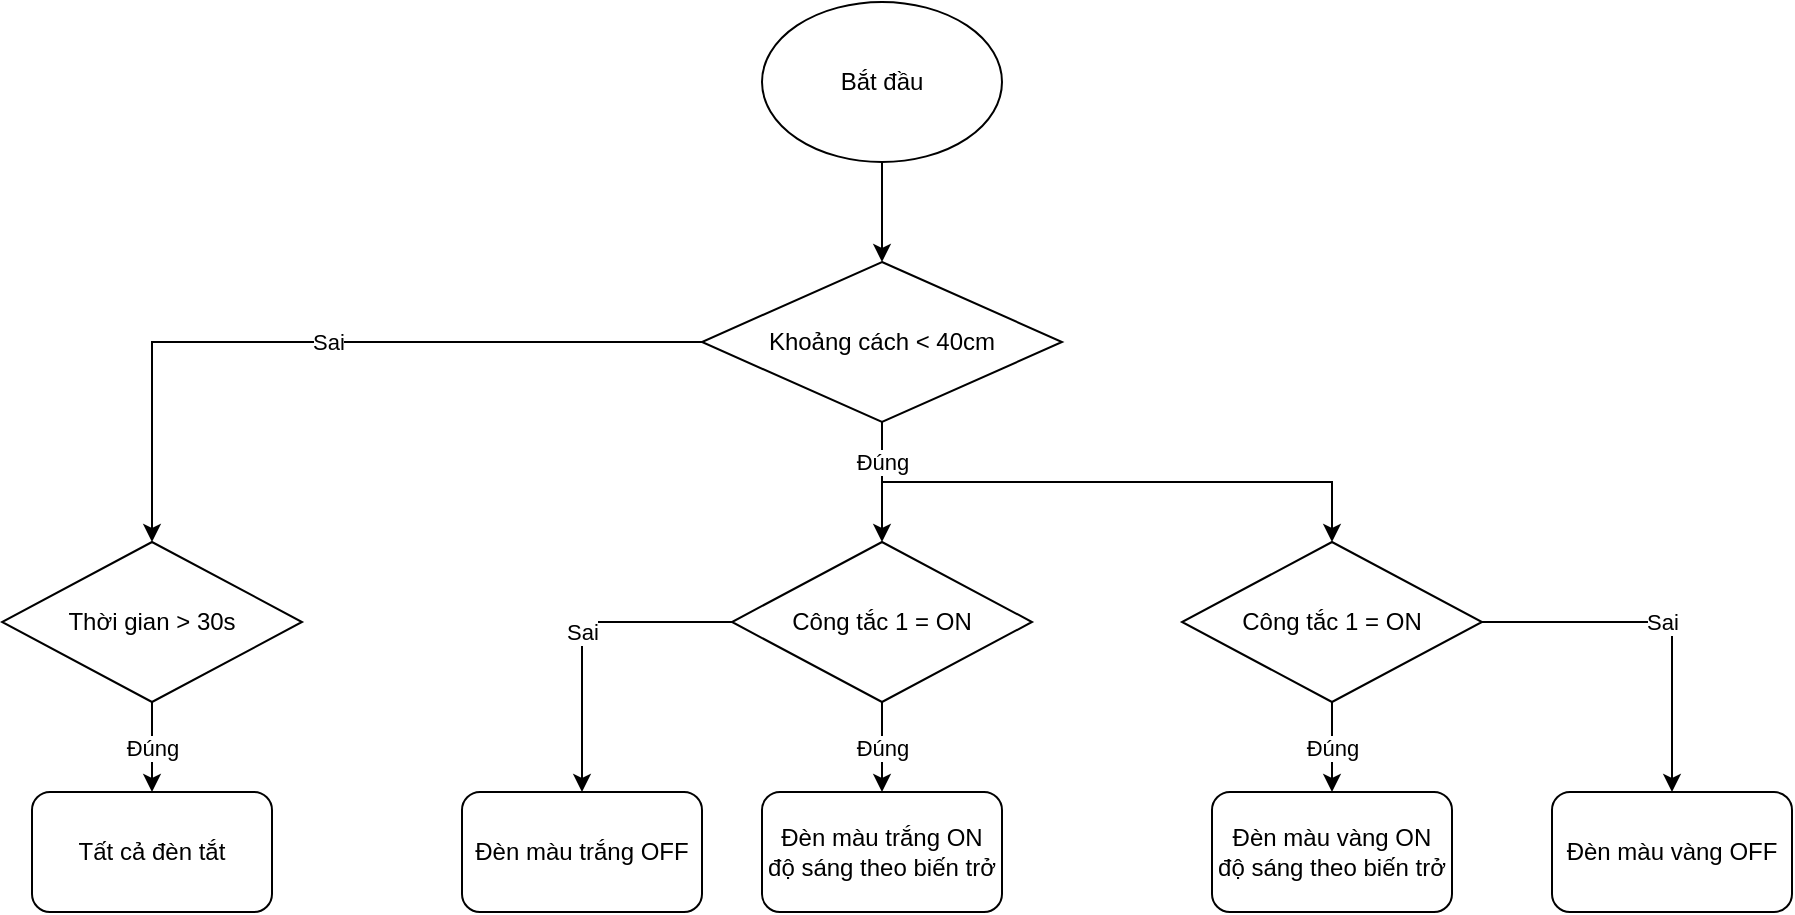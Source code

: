 <mxfile version="20.4.0" type="device"><diagram id="C5RBs43oDa-KdzZeNtuy" name="Page-1"><mxGraphModel dx="1347" dy="938" grid="1" gridSize="10" guides="1" tooltips="1" connect="1" arrows="1" fold="1" page="1" pageScale="1" pageWidth="827" pageHeight="1169" math="0" shadow="0"><root><mxCell id="WIyWlLk6GJQsqaUBKTNV-0"/><mxCell id="WIyWlLk6GJQsqaUBKTNV-1" parent="WIyWlLk6GJQsqaUBKTNV-0"/><mxCell id="NX6H7oXLeu3mNLqITOEY-0" value="Bắt đầu&lt;br&gt;" style="ellipse;whiteSpace=wrap;html=1;" vertex="1" parent="WIyWlLk6GJQsqaUBKTNV-1"><mxGeometry x="-150" y="160" width="120" height="80" as="geometry"/></mxCell><mxCell id="NX6H7oXLeu3mNLqITOEY-1" value="" style="endArrow=classic;html=1;rounded=0;exitX=0.5;exitY=1;exitDx=0;exitDy=0;" edge="1" parent="WIyWlLk6GJQsqaUBKTNV-1" source="NX6H7oXLeu3mNLqITOEY-0" target="NX6H7oXLeu3mNLqITOEY-2"><mxGeometry width="50" height="50" relative="1" as="geometry"><mxPoint x="-90" y="400" as="sourcePoint"/><mxPoint x="-40" y="350" as="targetPoint"/></mxGeometry></mxCell><mxCell id="NX6H7oXLeu3mNLqITOEY-2" value="Khoảng cách &amp;lt; 40cm" style="rhombus;whiteSpace=wrap;html=1;" vertex="1" parent="WIyWlLk6GJQsqaUBKTNV-1"><mxGeometry x="-180" y="290" width="180" height="80" as="geometry"/></mxCell><mxCell id="NX6H7oXLeu3mNLqITOEY-3" value="Đúng" style="endArrow=classic;html=1;rounded=0;exitX=0.5;exitY=1;exitDx=0;exitDy=0;" edge="1" parent="WIyWlLk6GJQsqaUBKTNV-1" source="NX6H7oXLeu3mNLqITOEY-2"><mxGeometry x="-0.333" width="50" height="50" relative="1" as="geometry"><mxPoint x="-90" y="400" as="sourcePoint"/><mxPoint x="-90" y="430" as="targetPoint"/><mxPoint as="offset"/></mxGeometry></mxCell><mxCell id="NX6H7oXLeu3mNLqITOEY-5" value="Công tắc 1 = ON" style="rhombus;whiteSpace=wrap;html=1;" vertex="1" parent="WIyWlLk6GJQsqaUBKTNV-1"><mxGeometry x="-165" y="430" width="150" height="80" as="geometry"/></mxCell><mxCell id="NX6H7oXLeu3mNLqITOEY-6" value="Đúng" style="endArrow=classic;html=1;rounded=0;exitX=0.5;exitY=1;exitDx=0;exitDy=0;" edge="1" parent="WIyWlLk6GJQsqaUBKTNV-1" source="NX6H7oXLeu3mNLqITOEY-5" target="NX6H7oXLeu3mNLqITOEY-7"><mxGeometry width="50" height="50" relative="1" as="geometry"><mxPoint x="-90" y="390" as="sourcePoint"/><mxPoint x="-40" y="340" as="targetPoint"/></mxGeometry></mxCell><mxCell id="NX6H7oXLeu3mNLqITOEY-7" value="Đèn màu trắng ON&lt;br&gt;độ sáng theo biến trở" style="rounded=1;whiteSpace=wrap;html=1;" vertex="1" parent="WIyWlLk6GJQsqaUBKTNV-1"><mxGeometry x="-150" y="555" width="120" height="60" as="geometry"/></mxCell><mxCell id="NX6H7oXLeu3mNLqITOEY-8" value="Sai" style="endArrow=classic;html=1;rounded=0;exitX=0;exitY=0.5;exitDx=0;exitDy=0;" edge="1" parent="WIyWlLk6GJQsqaUBKTNV-1" source="NX6H7oXLeu3mNLqITOEY-5" target="NX6H7oXLeu3mNLqITOEY-9"><mxGeometry width="50" height="50" relative="1" as="geometry"><mxPoint x="-90" y="390" as="sourcePoint"/><mxPoint x="-40" y="340" as="targetPoint"/><Array as="points"><mxPoint x="-240" y="470"/></Array></mxGeometry></mxCell><mxCell id="NX6H7oXLeu3mNLqITOEY-9" value="Đèn màu trắng OFF" style="rounded=1;whiteSpace=wrap;html=1;" vertex="1" parent="WIyWlLk6GJQsqaUBKTNV-1"><mxGeometry x="-300" y="555" width="120" height="60" as="geometry"/></mxCell><mxCell id="NX6H7oXLeu3mNLqITOEY-11" value="Công tắc 1 = ON" style="rhombus;whiteSpace=wrap;html=1;" vertex="1" parent="WIyWlLk6GJQsqaUBKTNV-1"><mxGeometry x="60" y="430" width="150" height="80" as="geometry"/></mxCell><mxCell id="NX6H7oXLeu3mNLqITOEY-12" value="Đúng" style="endArrow=classic;html=1;rounded=0;exitX=0.5;exitY=1;exitDx=0;exitDy=0;" edge="1" parent="WIyWlLk6GJQsqaUBKTNV-1" source="NX6H7oXLeu3mNLqITOEY-11" target="NX6H7oXLeu3mNLqITOEY-13"><mxGeometry width="50" height="50" relative="1" as="geometry"><mxPoint x="135" y="390" as="sourcePoint"/><mxPoint x="185" y="340" as="targetPoint"/></mxGeometry></mxCell><mxCell id="NX6H7oXLeu3mNLqITOEY-13" value="Đèn màu vàng ON&lt;br&gt;độ sáng theo biến trở" style="rounded=1;whiteSpace=wrap;html=1;" vertex="1" parent="WIyWlLk6GJQsqaUBKTNV-1"><mxGeometry x="75" y="555" width="120" height="60" as="geometry"/></mxCell><mxCell id="NX6H7oXLeu3mNLqITOEY-15" value="Đèn màu vàng OFF" style="rounded=1;whiteSpace=wrap;html=1;" vertex="1" parent="WIyWlLk6GJQsqaUBKTNV-1"><mxGeometry x="245" y="555" width="120" height="60" as="geometry"/></mxCell><mxCell id="NX6H7oXLeu3mNLqITOEY-16" value="" style="endArrow=classic;html=1;rounded=0;entryX=0.5;entryY=0;entryDx=0;entryDy=0;" edge="1" parent="WIyWlLk6GJQsqaUBKTNV-1" target="NX6H7oXLeu3mNLqITOEY-11"><mxGeometry width="50" height="50" relative="1" as="geometry"><mxPoint x="-90" y="400" as="sourcePoint"/><mxPoint x="70" y="340" as="targetPoint"/><Array as="points"><mxPoint x="135" y="400"/></Array></mxGeometry></mxCell><mxCell id="NX6H7oXLeu3mNLqITOEY-17" value="Sai" style="endArrow=classic;html=1;rounded=0;exitX=1;exitY=0.5;exitDx=0;exitDy=0;entryX=0.5;entryY=0;entryDx=0;entryDy=0;" edge="1" parent="WIyWlLk6GJQsqaUBKTNV-1" source="NX6H7oXLeu3mNLqITOEY-11" target="NX6H7oXLeu3mNLqITOEY-15"><mxGeometry width="50" height="50" relative="1" as="geometry"><mxPoint x="-40" y="400" as="sourcePoint"/><mxPoint x="10" y="350" as="targetPoint"/><Array as="points"><mxPoint x="305" y="470"/></Array></mxGeometry></mxCell><mxCell id="NX6H7oXLeu3mNLqITOEY-19" value="Sai" style="endArrow=classic;html=1;rounded=0;exitX=0;exitY=0.5;exitDx=0;exitDy=0;" edge="1" parent="WIyWlLk6GJQsqaUBKTNV-1" source="NX6H7oXLeu3mNLqITOEY-2" target="NX6H7oXLeu3mNLqITOEY-20"><mxGeometry width="50" height="50" relative="1" as="geometry"><mxPoint x="-240" y="390" as="sourcePoint"/><mxPoint x="-390" y="340" as="targetPoint"/><Array as="points"><mxPoint x="-455" y="330"/></Array></mxGeometry></mxCell><mxCell id="NX6H7oXLeu3mNLqITOEY-20" value="Thời gian &amp;gt; 30s" style="rhombus;whiteSpace=wrap;html=1;" vertex="1" parent="WIyWlLk6GJQsqaUBKTNV-1"><mxGeometry x="-530" y="430" width="150" height="80" as="geometry"/></mxCell><mxCell id="NX6H7oXLeu3mNLqITOEY-21" value="Tất cả đèn tắt" style="rounded=1;whiteSpace=wrap;html=1;" vertex="1" parent="WIyWlLk6GJQsqaUBKTNV-1"><mxGeometry x="-515" y="555" width="120" height="60" as="geometry"/></mxCell><mxCell id="NX6H7oXLeu3mNLqITOEY-22" value="Đúng" style="endArrow=classic;html=1;rounded=0;exitX=0.5;exitY=1;exitDx=0;exitDy=0;entryX=0.5;entryY=0;entryDx=0;entryDy=0;" edge="1" parent="WIyWlLk6GJQsqaUBKTNV-1" source="NX6H7oXLeu3mNLqITOEY-20" target="NX6H7oXLeu3mNLqITOEY-21"><mxGeometry width="50" height="50" relative="1" as="geometry"><mxPoint x="-390" y="380" as="sourcePoint"/><mxPoint x="-340" y="330" as="targetPoint"/></mxGeometry></mxCell></root></mxGraphModel></diagram></mxfile>